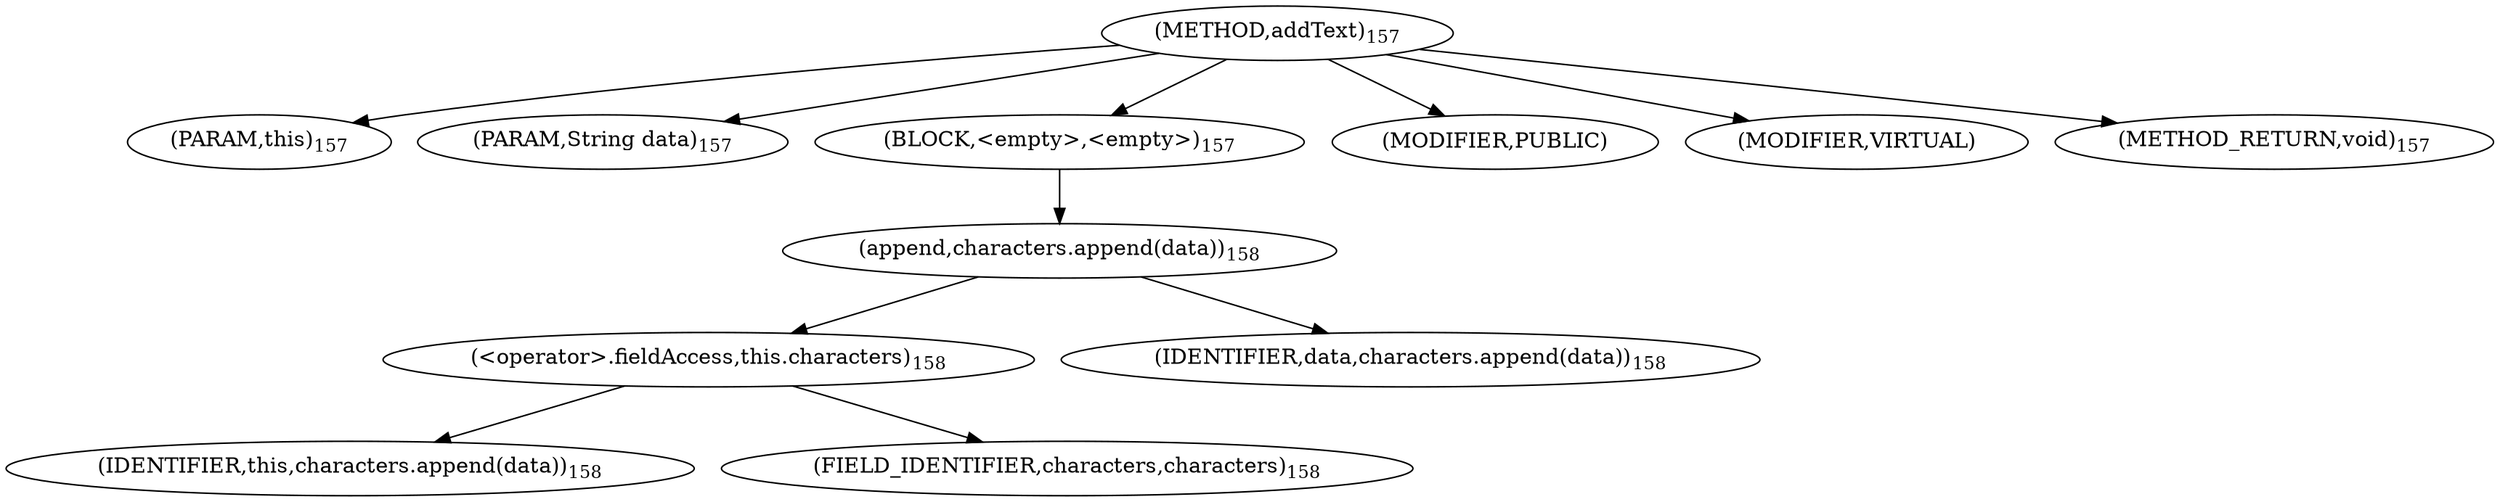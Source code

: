 digraph "addText" {  
"169" [label = <(METHOD,addText)<SUB>157</SUB>> ]
"170" [label = <(PARAM,this)<SUB>157</SUB>> ]
"171" [label = <(PARAM,String data)<SUB>157</SUB>> ]
"172" [label = <(BLOCK,&lt;empty&gt;,&lt;empty&gt;)<SUB>157</SUB>> ]
"173" [label = <(append,characters.append(data))<SUB>158</SUB>> ]
"174" [label = <(&lt;operator&gt;.fieldAccess,this.characters)<SUB>158</SUB>> ]
"175" [label = <(IDENTIFIER,this,characters.append(data))<SUB>158</SUB>> ]
"176" [label = <(FIELD_IDENTIFIER,characters,characters)<SUB>158</SUB>> ]
"177" [label = <(IDENTIFIER,data,characters.append(data))<SUB>158</SUB>> ]
"178" [label = <(MODIFIER,PUBLIC)> ]
"179" [label = <(MODIFIER,VIRTUAL)> ]
"180" [label = <(METHOD_RETURN,void)<SUB>157</SUB>> ]
  "169" -> "170" 
  "169" -> "171" 
  "169" -> "172" 
  "169" -> "178" 
  "169" -> "179" 
  "169" -> "180" 
  "172" -> "173" 
  "173" -> "174" 
  "173" -> "177" 
  "174" -> "175" 
  "174" -> "176" 
}
